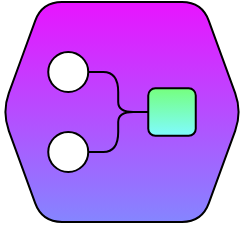 <mxfile version="14.1.1" type="device"><diagram id="N9Zwo_-bydbVbYLfNZAt" name="Page-1"><mxGraphModel dx="261" dy="146" grid="1" gridSize="10" guides="1" tooltips="1" connect="1" arrows="1" fold="1" page="1" pageScale="1" pageWidth="827" pageHeight="1169" math="0" shadow="0"><root><mxCell id="0"/><mxCell id="1" parent="0"/><mxCell id="c-4HrHSkvkXUPmh6MDp9-1" value="" style="shape=hexagon;perimeter=hexagonPerimeter2;whiteSpace=wrap;html=1;fixedSize=1;rounded=1;fontColor=#ffffff;gradientDirection=north;gradientColor=#E814FF;fillColor=#8585FF;" vertex="1" parent="1"><mxGeometry x="230" y="50" width="120" height="110" as="geometry"/></mxCell><mxCell id="c-4HrHSkvkXUPmh6MDp9-2" value="" style="ellipse;whiteSpace=wrap;html=1;aspect=fixed;rounded=1;" vertex="1" parent="1"><mxGeometry x="253.13" y="75" width="20" height="20" as="geometry"/></mxCell><mxCell id="c-4HrHSkvkXUPmh6MDp9-3" value="" style="ellipse;whiteSpace=wrap;html=1;aspect=fixed;rounded=1;" vertex="1" parent="1"><mxGeometry x="253.13" y="115" width="20" height="20" as="geometry"/></mxCell><mxCell id="c-4HrHSkvkXUPmh6MDp9-5" value="" style="endArrow=none;html=1;exitX=1;exitY=0.5;exitDx=0;exitDy=0;entryX=0;entryY=0.5;entryDx=0;entryDy=0;edgeStyle=orthogonalEdgeStyle;" edge="1" parent="1" source="c-4HrHSkvkXUPmh6MDp9-2" target="c-4HrHSkvkXUPmh6MDp9-10"><mxGeometry width="50" height="50" relative="1" as="geometry"><mxPoint x="253.13" y="130" as="sourcePoint"/><mxPoint x="303.13" y="105" as="targetPoint"/></mxGeometry></mxCell><mxCell id="c-4HrHSkvkXUPmh6MDp9-6" value="" style="endArrow=none;html=1;exitX=1;exitY=0.5;exitDx=0;exitDy=0;entryX=0;entryY=0.5;entryDx=0;entryDy=0;edgeStyle=orthogonalEdgeStyle;" edge="1" parent="1" source="c-4HrHSkvkXUPmh6MDp9-3" target="c-4HrHSkvkXUPmh6MDp9-10"><mxGeometry width="50" height="50" relative="1" as="geometry"><mxPoint x="283.13" y="95" as="sourcePoint"/><mxPoint x="303.13" y="105" as="targetPoint"/></mxGeometry></mxCell><mxCell id="c-4HrHSkvkXUPmh6MDp9-10" value="" style="whiteSpace=wrap;html=1;aspect=fixed;rounded=1;gradientColor=#80FBFF;fillColor=#75FF7E;" vertex="1" parent="1"><mxGeometry x="303.13" y="93.13" width="23.75" height="23.75" as="geometry"/></mxCell></root></mxGraphModel></diagram></mxfile>